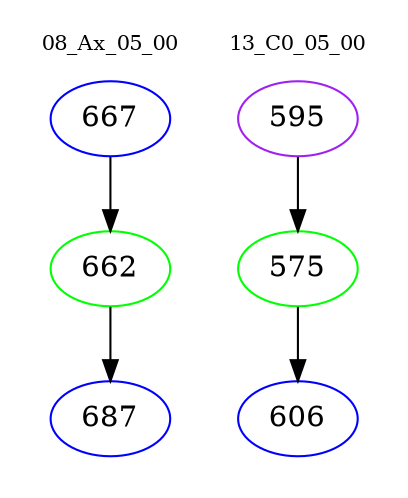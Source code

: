 digraph{
subgraph cluster_0 {
color = white
label = "08_Ax_05_00";
fontsize=10;
T0_667 [label="667", color="blue"]
T0_667 -> T0_662 [color="black"]
T0_662 [label="662", color="green"]
T0_662 -> T0_687 [color="black"]
T0_687 [label="687", color="blue"]
}
subgraph cluster_1 {
color = white
label = "13_C0_05_00";
fontsize=10;
T1_595 [label="595", color="purple"]
T1_595 -> T1_575 [color="black"]
T1_575 [label="575", color="green"]
T1_575 -> T1_606 [color="black"]
T1_606 [label="606", color="blue"]
}
}
